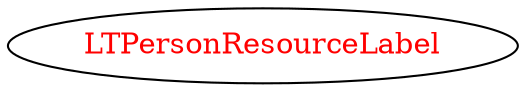 digraph dependencyGraph {
 concentrate=true;
 ranksep="2.0";
 rankdir="LR"; 
 splines="ortho";
"LTPersonResourceLabel" [fontcolor="red"];
}